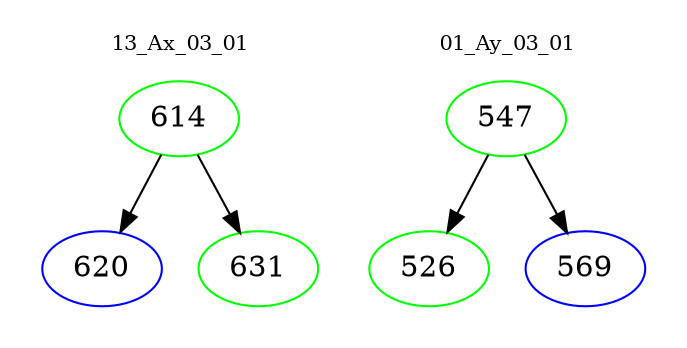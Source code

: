 digraph{
subgraph cluster_0 {
color = white
label = "13_Ax_03_01";
fontsize=10;
T0_614 [label="614", color="green"]
T0_614 -> T0_620 [color="black"]
T0_620 [label="620", color="blue"]
T0_614 -> T0_631 [color="black"]
T0_631 [label="631", color="green"]
}
subgraph cluster_1 {
color = white
label = "01_Ay_03_01";
fontsize=10;
T1_547 [label="547", color="green"]
T1_547 -> T1_526 [color="black"]
T1_526 [label="526", color="green"]
T1_547 -> T1_569 [color="black"]
T1_569 [label="569", color="blue"]
}
}
